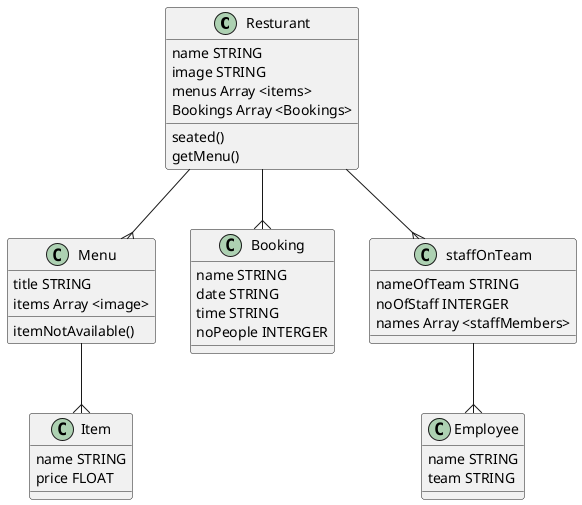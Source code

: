 @startuml
class Resturant {
    name STRING
    image STRING
    menus Array <items>
    Bookings Array <Bookings>
    seated()
    getMenu()

}
class Menu {
    title STRING
    items Array <image>
    itemNotAvailable()
}
class Item {
    name STRING
    price FLOAT
}
class Booking {
    name STRING
    date STRING
    time STRING
    noPeople INTERGER
}
Class staffOnTeam {
    nameOfTeam STRING
    noOfStaff INTERGER
    names Array <staffMembers>
}
class Employee {
    name STRING
    team STRING
}

Resturant--{Menu
Resturant--{Booking
Resturant--{staffOnTeam
Menu--{Item
staffOnTeam--{Employee
@enduml

